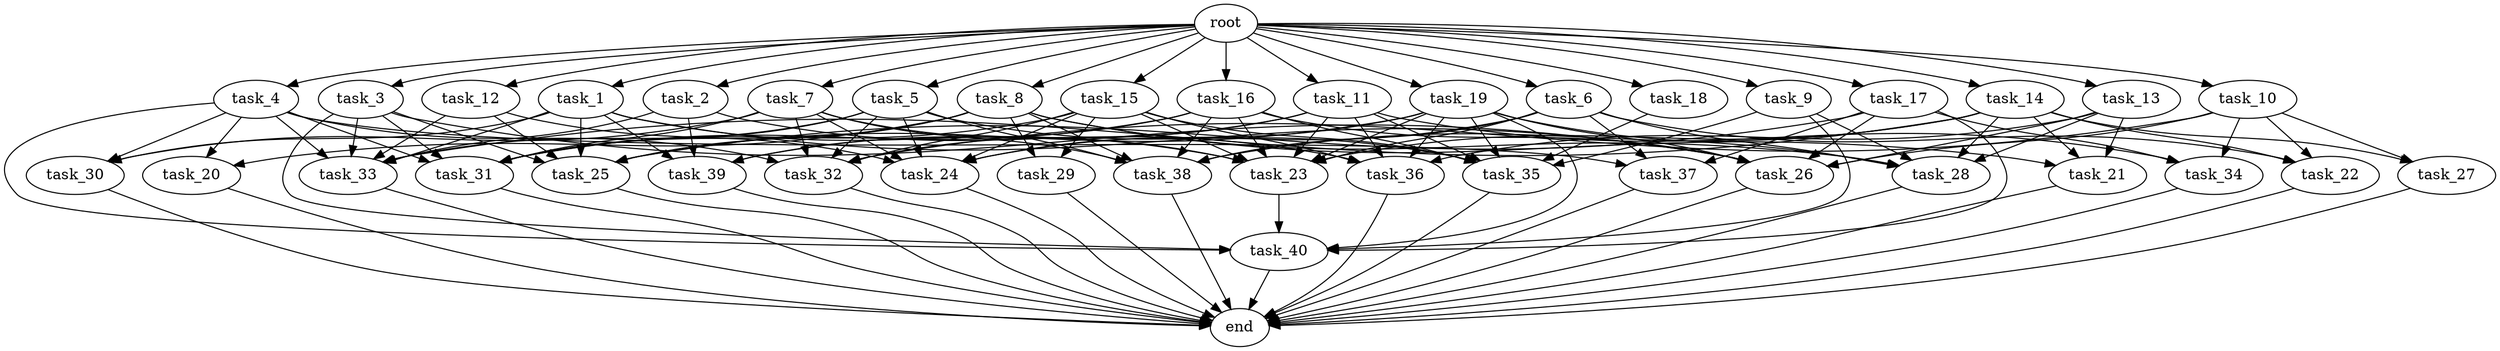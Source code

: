 digraph G {
  root [size="0.000000e+00"];
  task_1 [size="6.587397e+10"];
  task_2 [size="5.022546e+10"];
  task_3 [size="3.801608e+10"];
  task_4 [size="6.126445e+10"];
  task_5 [size="1.268973e+10"];
  task_6 [size="4.787999e+10"];
  task_7 [size="9.644453e+10"];
  task_8 [size="7.136343e+10"];
  task_9 [size="1.033712e+10"];
  task_10 [size="6.591450e+10"];
  task_11 [size="2.017853e+10"];
  task_12 [size="6.830430e+10"];
  task_13 [size="4.127933e+10"];
  task_14 [size="5.701677e+10"];
  task_15 [size="8.823964e+10"];
  task_16 [size="3.408931e+10"];
  task_17 [size="2.103883e+10"];
  task_18 [size="5.238405e+10"];
  task_19 [size="4.134000e+09"];
  task_20 [size="9.845200e+09"];
  task_21 [size="2.748634e+10"];
  task_22 [size="8.708111e+10"];
  task_23 [size="8.145437e+10"];
  task_24 [size="8.038481e+10"];
  task_25 [size="1.637511e+10"];
  task_26 [size="4.280275e+10"];
  task_27 [size="2.929078e+10"];
  task_28 [size="4.311395e+10"];
  task_29 [size="8.658121e+10"];
  task_30 [size="8.768367e+10"];
  task_31 [size="8.715174e+10"];
  task_32 [size="3.688634e+10"];
  task_33 [size="8.055016e+10"];
  task_34 [size="4.879030e+10"];
  task_35 [size="9.934239e+10"];
  task_36 [size="3.159911e+10"];
  task_37 [size="3.454917e+10"];
  task_38 [size="9.622399e+10"];
  task_39 [size="9.095962e+10"];
  task_40 [size="4.890600e+10"];
  end [size="0.000000e+00"];

  root -> task_1 [size="1.000000e-12"];
  root -> task_2 [size="1.000000e-12"];
  root -> task_3 [size="1.000000e-12"];
  root -> task_4 [size="1.000000e-12"];
  root -> task_5 [size="1.000000e-12"];
  root -> task_6 [size="1.000000e-12"];
  root -> task_7 [size="1.000000e-12"];
  root -> task_8 [size="1.000000e-12"];
  root -> task_9 [size="1.000000e-12"];
  root -> task_10 [size="1.000000e-12"];
  root -> task_11 [size="1.000000e-12"];
  root -> task_12 [size="1.000000e-12"];
  root -> task_13 [size="1.000000e-12"];
  root -> task_14 [size="1.000000e-12"];
  root -> task_15 [size="1.000000e-12"];
  root -> task_16 [size="1.000000e-12"];
  root -> task_17 [size="1.000000e-12"];
  root -> task_18 [size="1.000000e-12"];
  root -> task_19 [size="1.000000e-12"];
  task_1 -> task_23 [size="1.018180e+08"];
  task_1 -> task_25 [size="2.729185e+07"];
  task_1 -> task_26 [size="6.114678e+07"];
  task_1 -> task_30 [size="2.922789e+08"];
  task_1 -> task_33 [size="1.150717e+08"];
  task_1 -> task_39 [size="2.273991e+08"];
  task_2 -> task_33 [size="1.150717e+08"];
  task_2 -> task_36 [size="6.319822e+07"];
  task_2 -> task_39 [size="2.273991e+08"];
  task_3 -> task_25 [size="2.729185e+07"];
  task_3 -> task_26 [size="6.114678e+07"];
  task_3 -> task_31 [size="1.245025e+08"];
  task_3 -> task_33 [size="1.150717e+08"];
  task_3 -> task_40 [size="8.151001e+07"];
  task_4 -> task_20 [size="4.922600e+07"];
  task_4 -> task_30 [size="2.922789e+08"];
  task_4 -> task_31 [size="1.245025e+08"];
  task_4 -> task_32 [size="6.147723e+07"];
  task_4 -> task_33 [size="1.150717e+08"];
  task_4 -> task_37 [size="1.151639e+08"];
  task_4 -> task_40 [size="8.151001e+07"];
  task_5 -> task_24 [size="1.339747e+08"];
  task_5 -> task_31 [size="1.245025e+08"];
  task_5 -> task_32 [size="6.147723e+07"];
  task_5 -> task_33 [size="1.150717e+08"];
  task_5 -> task_35 [size="1.419177e+08"];
  task_5 -> task_38 [size="1.603733e+08"];
  task_6 -> task_22 [size="2.902704e+08"];
  task_6 -> task_23 [size="1.018180e+08"];
  task_6 -> task_24 [size="1.339747e+08"];
  task_6 -> task_28 [size="7.185658e+07"];
  task_6 -> task_37 [size="1.151639e+08"];
  task_6 -> task_38 [size="1.603733e+08"];
  task_7 -> task_23 [size="1.018180e+08"];
  task_7 -> task_24 [size="1.339747e+08"];
  task_7 -> task_30 [size="2.922789e+08"];
  task_7 -> task_31 [size="1.245025e+08"];
  task_7 -> task_32 [size="6.147723e+07"];
  task_7 -> task_38 [size="1.603733e+08"];
  task_8 -> task_20 [size="4.922600e+07"];
  task_8 -> task_21 [size="9.162114e+07"];
  task_8 -> task_25 [size="2.729185e+07"];
  task_8 -> task_28 [size="7.185658e+07"];
  task_8 -> task_29 [size="4.329060e+08"];
  task_8 -> task_31 [size="1.245025e+08"];
  task_8 -> task_38 [size="1.603733e+08"];
  task_9 -> task_28 [size="7.185658e+07"];
  task_9 -> task_35 [size="1.419177e+08"];
  task_9 -> task_40 [size="8.151001e+07"];
  task_10 -> task_22 [size="2.902704e+08"];
  task_10 -> task_26 [size="6.114678e+07"];
  task_10 -> task_27 [size="1.464539e+08"];
  task_10 -> task_32 [size="6.147723e+07"];
  task_10 -> task_34 [size="1.626343e+08"];
  task_11 -> task_23 [size="1.018180e+08"];
  task_11 -> task_32 [size="6.147723e+07"];
  task_11 -> task_34 [size="1.626343e+08"];
  task_11 -> task_35 [size="1.419177e+08"];
  task_11 -> task_36 [size="6.319822e+07"];
  task_11 -> task_39 [size="2.273991e+08"];
  task_12 -> task_24 [size="1.339747e+08"];
  task_12 -> task_25 [size="2.729185e+07"];
  task_12 -> task_33 [size="1.150717e+08"];
  task_13 -> task_21 [size="9.162114e+07"];
  task_13 -> task_26 [size="6.114678e+07"];
  task_13 -> task_28 [size="7.185658e+07"];
  task_13 -> task_36 [size="6.319822e+07"];
  task_14 -> task_21 [size="9.162114e+07"];
  task_14 -> task_22 [size="2.902704e+08"];
  task_14 -> task_23 [size="1.018180e+08"];
  task_14 -> task_27 [size="1.464539e+08"];
  task_14 -> task_28 [size="7.185658e+07"];
  task_14 -> task_33 [size="1.150717e+08"];
  task_14 -> task_38 [size="1.603733e+08"];
  task_15 -> task_23 [size="1.018180e+08"];
  task_15 -> task_24 [size="1.339747e+08"];
  task_15 -> task_29 [size="4.329060e+08"];
  task_15 -> task_31 [size="1.245025e+08"];
  task_15 -> task_32 [size="6.147723e+07"];
  task_15 -> task_35 [size="1.419177e+08"];
  task_15 -> task_36 [size="6.319822e+07"];
  task_16 -> task_23 [size="1.018180e+08"];
  task_16 -> task_26 [size="6.114678e+07"];
  task_16 -> task_31 [size="1.245025e+08"];
  task_16 -> task_35 [size="1.419177e+08"];
  task_16 -> task_38 [size="1.603733e+08"];
  task_16 -> task_39 [size="2.273991e+08"];
  task_17 -> task_25 [size="2.729185e+07"];
  task_17 -> task_26 [size="6.114678e+07"];
  task_17 -> task_34 [size="1.626343e+08"];
  task_17 -> task_37 [size="1.151639e+08"];
  task_17 -> task_40 [size="8.151001e+07"];
  task_18 -> task_35 [size="1.419177e+08"];
  task_19 -> task_23 [size="1.018180e+08"];
  task_19 -> task_24 [size="1.339747e+08"];
  task_19 -> task_25 [size="2.729185e+07"];
  task_19 -> task_26 [size="6.114678e+07"];
  task_19 -> task_28 [size="7.185658e+07"];
  task_19 -> task_35 [size="1.419177e+08"];
  task_19 -> task_36 [size="6.319822e+07"];
  task_19 -> task_40 [size="8.151001e+07"];
  task_20 -> end [size="1.000000e-12"];
  task_21 -> end [size="1.000000e-12"];
  task_22 -> end [size="1.000000e-12"];
  task_23 -> task_40 [size="8.151001e+07"];
  task_24 -> end [size="1.000000e-12"];
  task_25 -> end [size="1.000000e-12"];
  task_26 -> end [size="1.000000e-12"];
  task_27 -> end [size="1.000000e-12"];
  task_28 -> end [size="1.000000e-12"];
  task_29 -> end [size="1.000000e-12"];
  task_30 -> end [size="1.000000e-12"];
  task_31 -> end [size="1.000000e-12"];
  task_32 -> end [size="1.000000e-12"];
  task_33 -> end [size="1.000000e-12"];
  task_34 -> end [size="1.000000e-12"];
  task_35 -> end [size="1.000000e-12"];
  task_36 -> end [size="1.000000e-12"];
  task_37 -> end [size="1.000000e-12"];
  task_38 -> end [size="1.000000e-12"];
  task_39 -> end [size="1.000000e-12"];
  task_40 -> end [size="1.000000e-12"];
}
